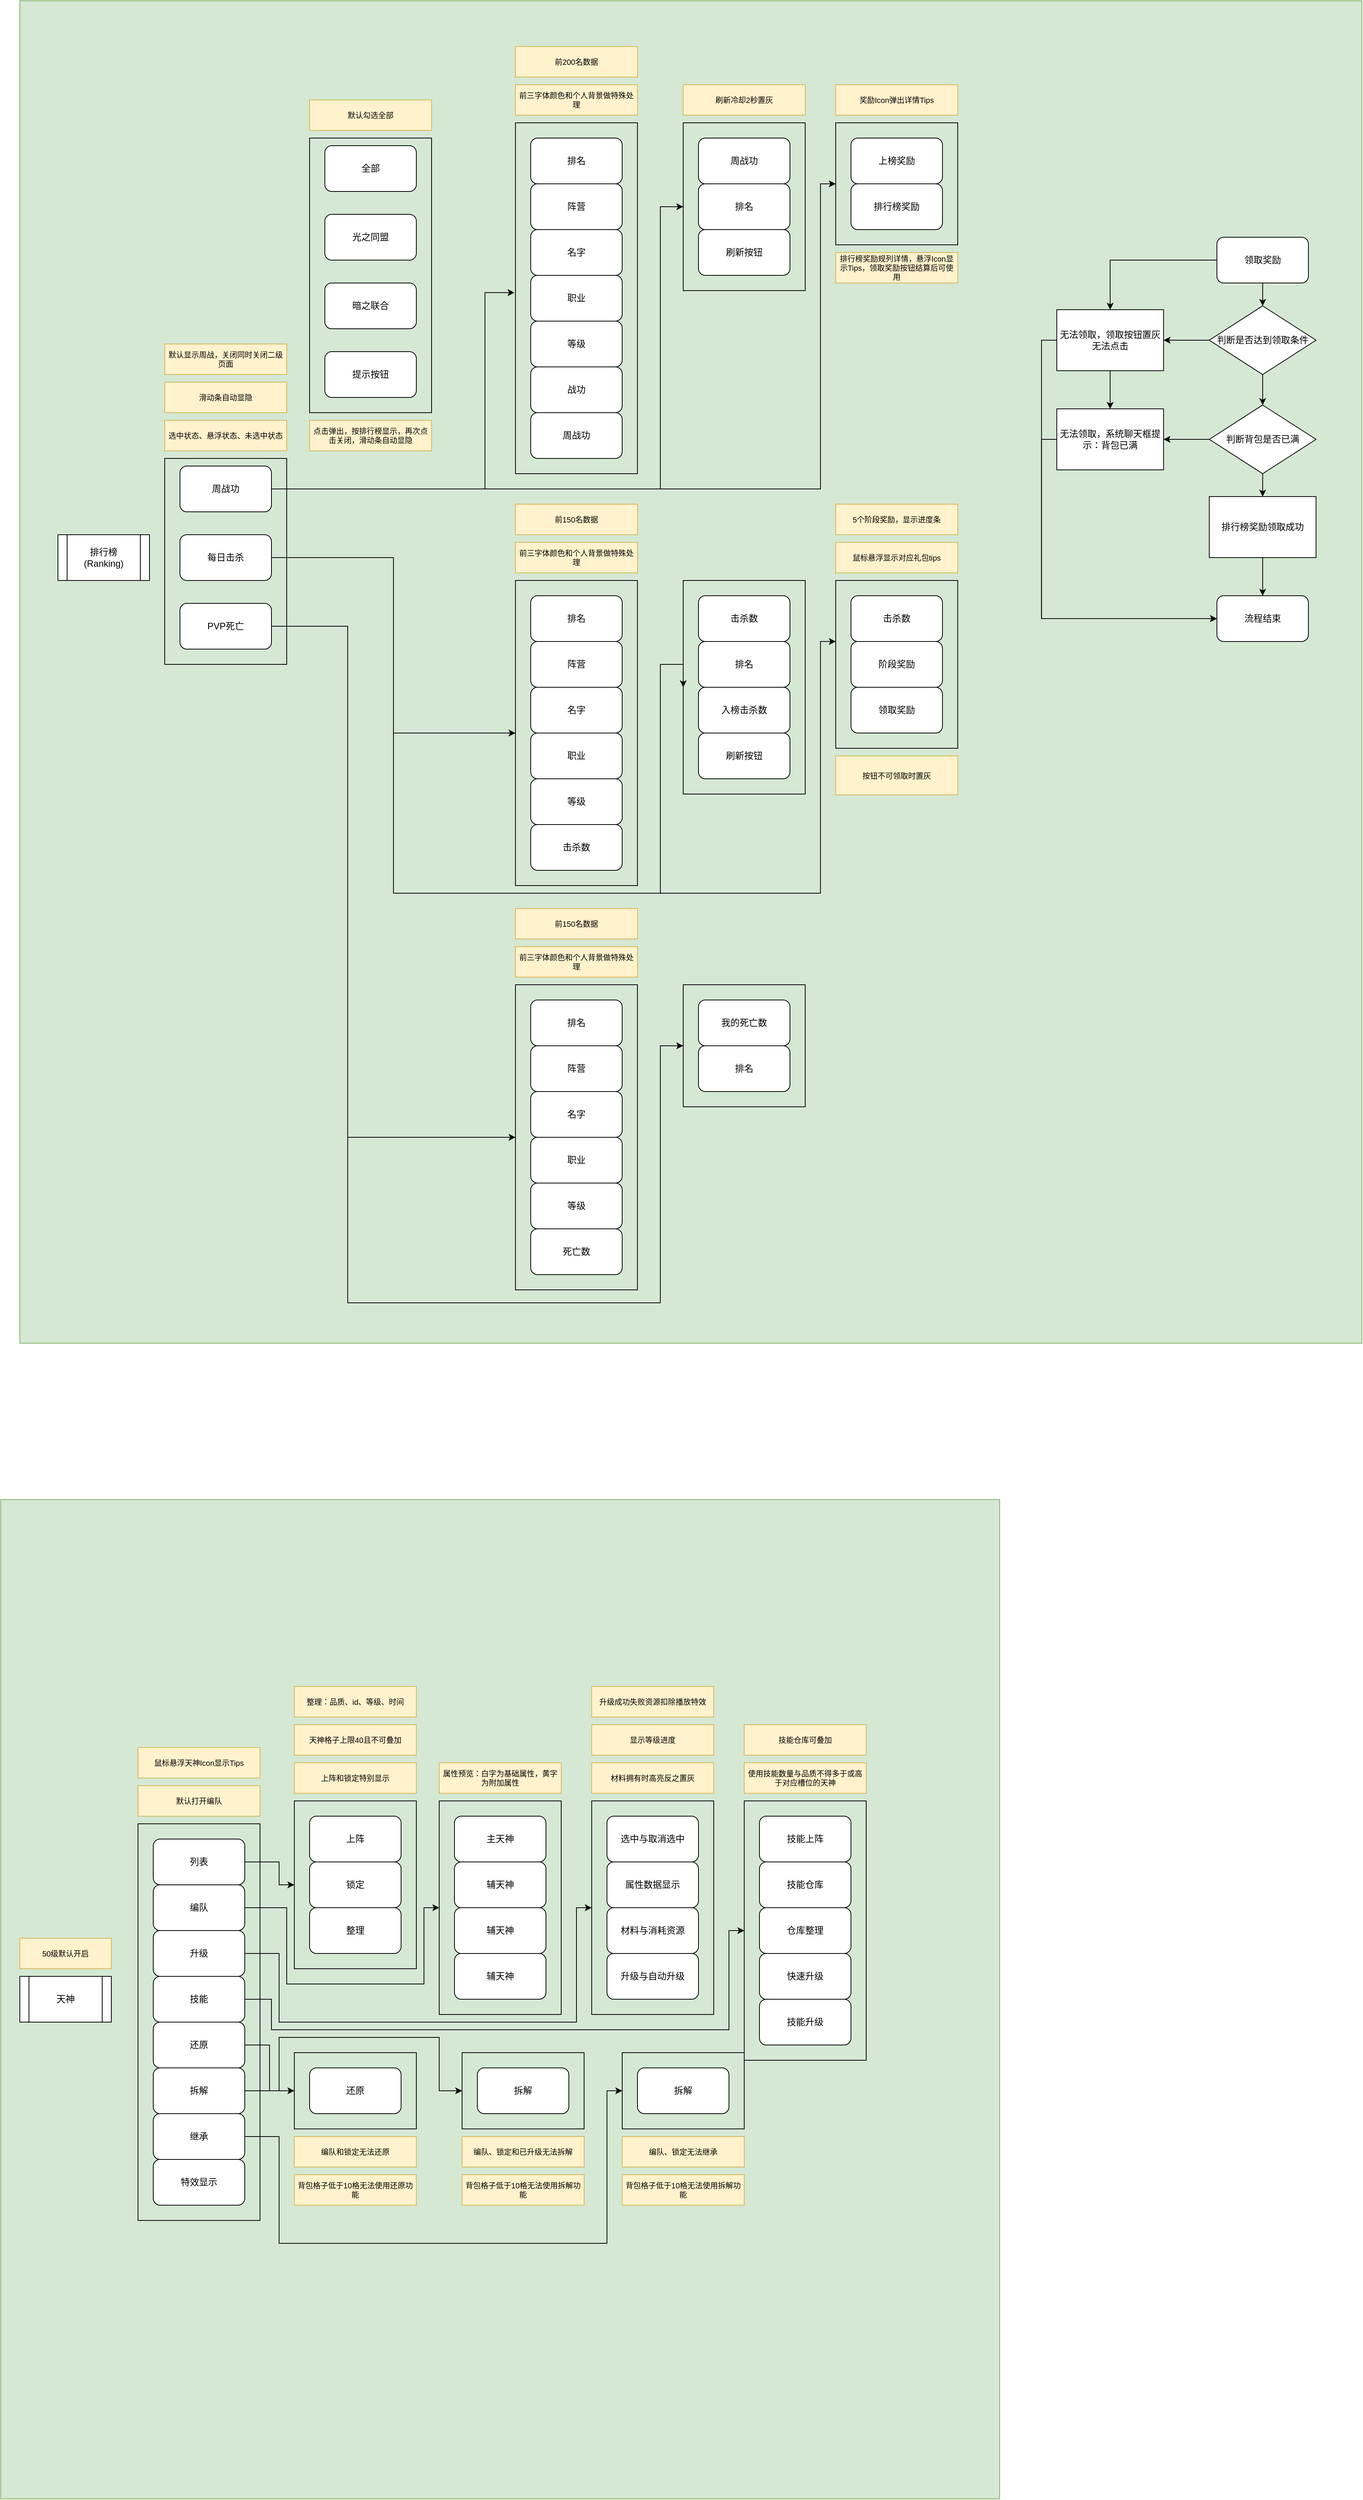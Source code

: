 <mxfile version="21.7.5" type="device">
  <diagram name="第 1 页" id="pP-eCMK7QGOQflEDIPFj">
    <mxGraphModel dx="3585" dy="2937" grid="1" gridSize="10" guides="1" tooltips="1" connect="1" arrows="1" fold="1" page="1" pageScale="1" pageWidth="1169" pageHeight="827" math="0" shadow="0">
      <root>
        <mxCell id="0" />
        <mxCell id="1" parent="0" />
        <mxCell id="ScN_dg_D9OF8ne4CUoRm-143" value="" style="group" vertex="1" connectable="0" parent="1">
          <mxGeometry x="290" y="-780" width="1760" height="1760" as="geometry" />
        </mxCell>
        <mxCell id="ScN_dg_D9OF8ne4CUoRm-142" value="" style="whiteSpace=wrap;html=1;aspect=fixed;fillColor=#d5e8d4;strokeColor=#82b366;" vertex="1" parent="ScN_dg_D9OF8ne4CUoRm-143">
          <mxGeometry width="1760" height="1760" as="geometry" />
        </mxCell>
        <mxCell id="ScN_dg_D9OF8ne4CUoRm-55" value="" style="rounded=0;whiteSpace=wrap;html=1;fillStyle=auto;fillColor=none;" vertex="1" parent="ScN_dg_D9OF8ne4CUoRm-143">
          <mxGeometry x="1070" y="160" width="160" height="160" as="geometry" />
        </mxCell>
        <mxCell id="ScN_dg_D9OF8ne4CUoRm-49" value="" style="rounded=0;whiteSpace=wrap;html=1;fillStyle=auto;fillColor=none;" vertex="1" parent="ScN_dg_D9OF8ne4CUoRm-143">
          <mxGeometry x="870" y="160" width="160" height="220" as="geometry" />
        </mxCell>
        <mxCell id="ScN_dg_D9OF8ne4CUoRm-41" value="" style="rounded=0;whiteSpace=wrap;html=1;fillStyle=auto;fillColor=none;" vertex="1" parent="ScN_dg_D9OF8ne4CUoRm-143">
          <mxGeometry x="650" y="160" width="160" height="460" as="geometry" />
        </mxCell>
        <mxCell id="ScN_dg_D9OF8ne4CUoRm-72" value="" style="rounded=0;whiteSpace=wrap;html=1;fillStyle=auto;fillColor=none;" vertex="1" parent="ScN_dg_D9OF8ne4CUoRm-143">
          <mxGeometry x="870" y="760" width="160" height="280" as="geometry" />
        </mxCell>
        <mxCell id="ScN_dg_D9OF8ne4CUoRm-66" value="" style="rounded=0;whiteSpace=wrap;html=1;fillStyle=auto;fillColor=none;" vertex="1" parent="ScN_dg_D9OF8ne4CUoRm-143">
          <mxGeometry x="650" y="760" width="160" height="400" as="geometry" />
        </mxCell>
        <mxCell id="ScN_dg_D9OF8ne4CUoRm-17" value="" style="rounded=0;whiteSpace=wrap;html=1;fillStyle=auto;fillColor=none;" vertex="1" parent="ScN_dg_D9OF8ne4CUoRm-143">
          <mxGeometry x="190" y="600" width="160" height="270" as="geometry" />
        </mxCell>
        <mxCell id="ScN_dg_D9OF8ne4CUoRm-12" value="排行榜&lt;br style=&quot;border-color: var(--border-color);&quot;&gt;(Ranking)" style="shape=process;whiteSpace=wrap;html=1;backgroundOutline=1;" vertex="1" parent="ScN_dg_D9OF8ne4CUoRm-143">
          <mxGeometry x="50" y="700" width="120" height="60" as="geometry" />
        </mxCell>
        <mxCell id="ScN_dg_D9OF8ne4CUoRm-43" style="edgeStyle=orthogonalEdgeStyle;rounded=0;orthogonalLoop=1;jettySize=auto;html=1;exitX=1;exitY=0.5;exitDx=0;exitDy=0;entryX=-0.008;entryY=0.484;entryDx=0;entryDy=0;entryPerimeter=0;" edge="1" parent="ScN_dg_D9OF8ne4CUoRm-143" source="ScN_dg_D9OF8ne4CUoRm-13" target="ScN_dg_D9OF8ne4CUoRm-41">
          <mxGeometry relative="1" as="geometry">
            <Array as="points">
              <mxPoint x="610" y="640" />
              <mxPoint x="610" y="383" />
            </Array>
          </mxGeometry>
        </mxCell>
        <mxCell id="ScN_dg_D9OF8ne4CUoRm-50" style="edgeStyle=orthogonalEdgeStyle;rounded=0;orthogonalLoop=1;jettySize=auto;html=1;exitX=1;exitY=0.5;exitDx=0;exitDy=0;entryX=0;entryY=0.5;entryDx=0;entryDy=0;" edge="1" parent="ScN_dg_D9OF8ne4CUoRm-143" source="ScN_dg_D9OF8ne4CUoRm-13" target="ScN_dg_D9OF8ne4CUoRm-49">
          <mxGeometry relative="1" as="geometry">
            <Array as="points">
              <mxPoint x="840" y="640" />
              <mxPoint x="840" y="270" />
            </Array>
          </mxGeometry>
        </mxCell>
        <mxCell id="ScN_dg_D9OF8ne4CUoRm-56" style="edgeStyle=orthogonalEdgeStyle;rounded=0;orthogonalLoop=1;jettySize=auto;html=1;exitX=1;exitY=0.5;exitDx=0;exitDy=0;entryX=0;entryY=0.5;entryDx=0;entryDy=0;" edge="1" parent="ScN_dg_D9OF8ne4CUoRm-143" source="ScN_dg_D9OF8ne4CUoRm-13" target="ScN_dg_D9OF8ne4CUoRm-55">
          <mxGeometry relative="1" as="geometry">
            <Array as="points">
              <mxPoint x="1050" y="640" />
              <mxPoint x="1050" y="240" />
            </Array>
          </mxGeometry>
        </mxCell>
        <mxCell id="ScN_dg_D9OF8ne4CUoRm-13" value="周战功" style="rounded=1;whiteSpace=wrap;html=1;" vertex="1" parent="ScN_dg_D9OF8ne4CUoRm-143">
          <mxGeometry x="210" y="610" width="120" height="60" as="geometry" />
        </mxCell>
        <mxCell id="ScN_dg_D9OF8ne4CUoRm-79" style="edgeStyle=orthogonalEdgeStyle;rounded=0;orthogonalLoop=1;jettySize=auto;html=1;exitX=1;exitY=0.5;exitDx=0;exitDy=0;entryX=0;entryY=0.5;entryDx=0;entryDy=0;" edge="1" parent="ScN_dg_D9OF8ne4CUoRm-143" source="ScN_dg_D9OF8ne4CUoRm-14" target="ScN_dg_D9OF8ne4CUoRm-66">
          <mxGeometry relative="1" as="geometry" />
        </mxCell>
        <mxCell id="ScN_dg_D9OF8ne4CUoRm-83" style="edgeStyle=orthogonalEdgeStyle;rounded=0;orthogonalLoop=1;jettySize=auto;html=1;exitX=1;exitY=0.5;exitDx=0;exitDy=0;entryX=0;entryY=0.5;entryDx=0;entryDy=0;" edge="1" parent="ScN_dg_D9OF8ne4CUoRm-143" source="ScN_dg_D9OF8ne4CUoRm-14" target="ScN_dg_D9OF8ne4CUoRm-72">
          <mxGeometry relative="1" as="geometry">
            <Array as="points">
              <mxPoint x="490" y="730" />
              <mxPoint x="490" y="1170" />
              <mxPoint x="840" y="1170" />
              <mxPoint x="840" y="870" />
            </Array>
          </mxGeometry>
        </mxCell>
        <mxCell id="ScN_dg_D9OF8ne4CUoRm-84" style="edgeStyle=orthogonalEdgeStyle;rounded=0;orthogonalLoop=1;jettySize=auto;html=1;exitX=1;exitY=0.5;exitDx=0;exitDy=0;" edge="1" parent="ScN_dg_D9OF8ne4CUoRm-143" source="ScN_dg_D9OF8ne4CUoRm-14">
          <mxGeometry relative="1" as="geometry">
            <mxPoint x="1070" y="840" as="targetPoint" />
            <Array as="points">
              <mxPoint x="490" y="730" />
              <mxPoint x="490" y="1170" />
              <mxPoint x="1050" y="1170" />
              <mxPoint x="1050" y="840" />
            </Array>
          </mxGeometry>
        </mxCell>
        <mxCell id="ScN_dg_D9OF8ne4CUoRm-14" value="每日击杀" style="rounded=1;whiteSpace=wrap;html=1;" vertex="1" parent="ScN_dg_D9OF8ne4CUoRm-143">
          <mxGeometry x="210" y="700" width="120" height="60" as="geometry" />
        </mxCell>
        <mxCell id="ScN_dg_D9OF8ne4CUoRm-15" value="PVP死亡" style="rounded=1;whiteSpace=wrap;html=1;" vertex="1" parent="ScN_dg_D9OF8ne4CUoRm-143">
          <mxGeometry x="210" y="790" width="120" height="60" as="geometry" />
        </mxCell>
        <mxCell id="ScN_dg_D9OF8ne4CUoRm-20" value="选中状态、悬浮状态、未选中状态" style="text;whiteSpace=wrap;html=1;align=center;verticalAlign=middle;fontSize=10;fillColor=#fff2cc;strokeColor=#d6b656;" vertex="1" parent="ScN_dg_D9OF8ne4CUoRm-143">
          <mxGeometry x="190" y="550" width="160" height="40" as="geometry" />
        </mxCell>
        <mxCell id="ScN_dg_D9OF8ne4CUoRm-21" value="滑动条自动显隐" style="text;whiteSpace=wrap;html=1;align=center;verticalAlign=middle;fontSize=10;fillColor=#fff2cc;strokeColor=#d6b656;" vertex="1" parent="ScN_dg_D9OF8ne4CUoRm-143">
          <mxGeometry x="190" y="500" width="160" height="40" as="geometry" />
        </mxCell>
        <mxCell id="ScN_dg_D9OF8ne4CUoRm-25" value="" style="rounded=0;whiteSpace=wrap;html=1;fillStyle=auto;fillColor=none;" vertex="1" parent="ScN_dg_D9OF8ne4CUoRm-143">
          <mxGeometry x="380" y="180" width="160" height="360" as="geometry" />
        </mxCell>
        <mxCell id="ScN_dg_D9OF8ne4CUoRm-26" value="全部" style="rounded=1;whiteSpace=wrap;html=1;" vertex="1" parent="ScN_dg_D9OF8ne4CUoRm-143">
          <mxGeometry x="400" y="190" width="120" height="60" as="geometry" />
        </mxCell>
        <mxCell id="ScN_dg_D9OF8ne4CUoRm-27" value="光之同盟" style="rounded=1;whiteSpace=wrap;html=1;" vertex="1" parent="ScN_dg_D9OF8ne4CUoRm-143">
          <mxGeometry x="400" y="280" width="120" height="60" as="geometry" />
        </mxCell>
        <mxCell id="ScN_dg_D9OF8ne4CUoRm-28" value="暗之联合" style="rounded=1;whiteSpace=wrap;html=1;" vertex="1" parent="ScN_dg_D9OF8ne4CUoRm-143">
          <mxGeometry x="400" y="370" width="120" height="60" as="geometry" />
        </mxCell>
        <mxCell id="ScN_dg_D9OF8ne4CUoRm-29" value="默认勾选全部" style="text;whiteSpace=wrap;html=1;align=center;verticalAlign=middle;fontSize=10;fillColor=#fff2cc;strokeColor=#d6b656;" vertex="1" parent="ScN_dg_D9OF8ne4CUoRm-143">
          <mxGeometry x="380" y="130" width="160" height="40" as="geometry" />
        </mxCell>
        <mxCell id="ScN_dg_D9OF8ne4CUoRm-30" value="提示按钮" style="rounded=1;whiteSpace=wrap;html=1;" vertex="1" parent="ScN_dg_D9OF8ne4CUoRm-143">
          <mxGeometry x="400" y="460" width="120" height="60" as="geometry" />
        </mxCell>
        <mxCell id="ScN_dg_D9OF8ne4CUoRm-31" value="点击弹出，按排行榜显示，再次点击关闭，滑动条自动显隐" style="text;whiteSpace=wrap;html=1;align=center;verticalAlign=middle;fontSize=10;fillColor=#fff2cc;strokeColor=#d6b656;" vertex="1" parent="ScN_dg_D9OF8ne4CUoRm-143">
          <mxGeometry x="380" y="550" width="160" height="40" as="geometry" />
        </mxCell>
        <mxCell id="ScN_dg_D9OF8ne4CUoRm-34" value="排名" style="rounded=1;whiteSpace=wrap;html=1;" vertex="1" parent="ScN_dg_D9OF8ne4CUoRm-143">
          <mxGeometry x="670" y="180" width="120" height="60" as="geometry" />
        </mxCell>
        <mxCell id="ScN_dg_D9OF8ne4CUoRm-35" value="阵营" style="rounded=1;whiteSpace=wrap;html=1;" vertex="1" parent="ScN_dg_D9OF8ne4CUoRm-143">
          <mxGeometry x="670" y="240" width="120" height="60" as="geometry" />
        </mxCell>
        <mxCell id="ScN_dg_D9OF8ne4CUoRm-36" value="名字" style="rounded=1;whiteSpace=wrap;html=1;" vertex="1" parent="ScN_dg_D9OF8ne4CUoRm-143">
          <mxGeometry x="670" y="300" width="120" height="60" as="geometry" />
        </mxCell>
        <mxCell id="ScN_dg_D9OF8ne4CUoRm-37" value="职业" style="rounded=1;whiteSpace=wrap;html=1;" vertex="1" parent="ScN_dg_D9OF8ne4CUoRm-143">
          <mxGeometry x="670" y="360" width="120" height="60" as="geometry" />
        </mxCell>
        <mxCell id="ScN_dg_D9OF8ne4CUoRm-38" value="等级" style="rounded=1;whiteSpace=wrap;html=1;" vertex="1" parent="ScN_dg_D9OF8ne4CUoRm-143">
          <mxGeometry x="670" y="420" width="120" height="60" as="geometry" />
        </mxCell>
        <mxCell id="ScN_dg_D9OF8ne4CUoRm-39" value="战功" style="rounded=1;whiteSpace=wrap;html=1;" vertex="1" parent="ScN_dg_D9OF8ne4CUoRm-143">
          <mxGeometry x="670" y="480" width="120" height="60" as="geometry" />
        </mxCell>
        <mxCell id="ScN_dg_D9OF8ne4CUoRm-40" value="周战功" style="rounded=1;whiteSpace=wrap;html=1;" vertex="1" parent="ScN_dg_D9OF8ne4CUoRm-143">
          <mxGeometry x="670" y="540" width="120" height="60" as="geometry" />
        </mxCell>
        <mxCell id="ScN_dg_D9OF8ne4CUoRm-44" value="前200名数据" style="text;whiteSpace=wrap;html=1;align=center;verticalAlign=middle;fontSize=10;fillColor=#fff2cc;strokeColor=#d6b656;" vertex="1" parent="ScN_dg_D9OF8ne4CUoRm-143">
          <mxGeometry x="650" y="60" width="160" height="40" as="geometry" />
        </mxCell>
        <mxCell id="ScN_dg_D9OF8ne4CUoRm-45" value="前三字体颜色和个人背景做特殊处理" style="text;whiteSpace=wrap;html=1;align=center;verticalAlign=middle;fontSize=10;fillColor=#fff2cc;strokeColor=#d6b656;" vertex="1" parent="ScN_dg_D9OF8ne4CUoRm-143">
          <mxGeometry x="650" y="110" width="160" height="40" as="geometry" />
        </mxCell>
        <mxCell id="ScN_dg_D9OF8ne4CUoRm-46" value="周战功" style="rounded=1;whiteSpace=wrap;html=1;" vertex="1" parent="ScN_dg_D9OF8ne4CUoRm-143">
          <mxGeometry x="890" y="180" width="120" height="60" as="geometry" />
        </mxCell>
        <mxCell id="ScN_dg_D9OF8ne4CUoRm-47" value="排名" style="rounded=1;whiteSpace=wrap;html=1;" vertex="1" parent="ScN_dg_D9OF8ne4CUoRm-143">
          <mxGeometry x="890" y="240" width="120" height="60" as="geometry" />
        </mxCell>
        <mxCell id="ScN_dg_D9OF8ne4CUoRm-48" value="刷新按钮" style="rounded=1;whiteSpace=wrap;html=1;" vertex="1" parent="ScN_dg_D9OF8ne4CUoRm-143">
          <mxGeometry x="890" y="300" width="120" height="60" as="geometry" />
        </mxCell>
        <mxCell id="ScN_dg_D9OF8ne4CUoRm-51" value="刷新冷却2秒置灰" style="text;whiteSpace=wrap;html=1;align=center;verticalAlign=middle;fontSize=10;fillColor=#fff2cc;strokeColor=#d6b656;" vertex="1" parent="ScN_dg_D9OF8ne4CUoRm-143">
          <mxGeometry x="870" y="110" width="160" height="40" as="geometry" />
        </mxCell>
        <mxCell id="ScN_dg_D9OF8ne4CUoRm-52" value="上榜奖励" style="rounded=1;whiteSpace=wrap;html=1;" vertex="1" parent="ScN_dg_D9OF8ne4CUoRm-143">
          <mxGeometry x="1090" y="180" width="120" height="60" as="geometry" />
        </mxCell>
        <mxCell id="ScN_dg_D9OF8ne4CUoRm-53" value="排行榜奖励" style="rounded=1;whiteSpace=wrap;html=1;" vertex="1" parent="ScN_dg_D9OF8ne4CUoRm-143">
          <mxGeometry x="1090" y="240" width="120" height="60" as="geometry" />
        </mxCell>
        <mxCell id="ScN_dg_D9OF8ne4CUoRm-57" value="奖励Icon弹出详情Tips" style="text;whiteSpace=wrap;html=1;align=center;verticalAlign=middle;fontSize=10;fillColor=#fff2cc;strokeColor=#d6b656;" vertex="1" parent="ScN_dg_D9OF8ne4CUoRm-143">
          <mxGeometry x="1070" y="110" width="160" height="40" as="geometry" />
        </mxCell>
        <mxCell id="ScN_dg_D9OF8ne4CUoRm-58" value="排行榜奖励规列详情，悬浮Icon显示Tips，领取奖励按钮结算后可使用" style="text;whiteSpace=wrap;html=1;align=center;verticalAlign=middle;fontSize=10;fillColor=#fff2cc;strokeColor=#d6b656;" vertex="1" parent="ScN_dg_D9OF8ne4CUoRm-143">
          <mxGeometry x="1070" y="330" width="160" height="40" as="geometry" />
        </mxCell>
        <mxCell id="ScN_dg_D9OF8ne4CUoRm-59" value="排名" style="rounded=1;whiteSpace=wrap;html=1;" vertex="1" parent="ScN_dg_D9OF8ne4CUoRm-143">
          <mxGeometry x="670" y="780" width="120" height="60" as="geometry" />
        </mxCell>
        <mxCell id="ScN_dg_D9OF8ne4CUoRm-60" value="阵营" style="rounded=1;whiteSpace=wrap;html=1;" vertex="1" parent="ScN_dg_D9OF8ne4CUoRm-143">
          <mxGeometry x="670" y="840" width="120" height="60" as="geometry" />
        </mxCell>
        <mxCell id="ScN_dg_D9OF8ne4CUoRm-61" value="名字" style="rounded=1;whiteSpace=wrap;html=1;" vertex="1" parent="ScN_dg_D9OF8ne4CUoRm-143">
          <mxGeometry x="670" y="900" width="120" height="60" as="geometry" />
        </mxCell>
        <mxCell id="ScN_dg_D9OF8ne4CUoRm-62" value="职业" style="rounded=1;whiteSpace=wrap;html=1;" vertex="1" parent="ScN_dg_D9OF8ne4CUoRm-143">
          <mxGeometry x="670" y="960" width="120" height="60" as="geometry" />
        </mxCell>
        <mxCell id="ScN_dg_D9OF8ne4CUoRm-63" value="等级" style="rounded=1;whiteSpace=wrap;html=1;" vertex="1" parent="ScN_dg_D9OF8ne4CUoRm-143">
          <mxGeometry x="670" y="1020" width="120" height="60" as="geometry" />
        </mxCell>
        <mxCell id="ScN_dg_D9OF8ne4CUoRm-64" value="击杀数" style="rounded=1;whiteSpace=wrap;html=1;" vertex="1" parent="ScN_dg_D9OF8ne4CUoRm-143">
          <mxGeometry x="670" y="1080" width="120" height="60" as="geometry" />
        </mxCell>
        <mxCell id="ScN_dg_D9OF8ne4CUoRm-67" value="前150名数据" style="text;whiteSpace=wrap;html=1;align=center;verticalAlign=middle;fontSize=10;fillColor=#fff2cc;strokeColor=#d6b656;" vertex="1" parent="ScN_dg_D9OF8ne4CUoRm-143">
          <mxGeometry x="650" y="660" width="160" height="40" as="geometry" />
        </mxCell>
        <mxCell id="ScN_dg_D9OF8ne4CUoRm-68" value="前三字体颜色和个人背景做特殊处理" style="text;whiteSpace=wrap;html=1;align=center;verticalAlign=middle;fontSize=10;fillColor=#fff2cc;strokeColor=#d6b656;" vertex="1" parent="ScN_dg_D9OF8ne4CUoRm-143">
          <mxGeometry x="650" y="710" width="160" height="40" as="geometry" />
        </mxCell>
        <mxCell id="ScN_dg_D9OF8ne4CUoRm-69" value="击杀数" style="rounded=1;whiteSpace=wrap;html=1;" vertex="1" parent="ScN_dg_D9OF8ne4CUoRm-143">
          <mxGeometry x="890" y="780" width="120" height="60" as="geometry" />
        </mxCell>
        <mxCell id="ScN_dg_D9OF8ne4CUoRm-70" value="排名" style="rounded=1;whiteSpace=wrap;html=1;" vertex="1" parent="ScN_dg_D9OF8ne4CUoRm-143">
          <mxGeometry x="890" y="840" width="120" height="60" as="geometry" />
        </mxCell>
        <mxCell id="ScN_dg_D9OF8ne4CUoRm-71" value="入榜击杀数" style="rounded=1;whiteSpace=wrap;html=1;" vertex="1" parent="ScN_dg_D9OF8ne4CUoRm-143">
          <mxGeometry x="890" y="900" width="120" height="60" as="geometry" />
        </mxCell>
        <mxCell id="ScN_dg_D9OF8ne4CUoRm-85" value="" style="rounded=0;whiteSpace=wrap;html=1;fillStyle=auto;fillColor=none;" vertex="1" parent="ScN_dg_D9OF8ne4CUoRm-143">
          <mxGeometry x="870" y="1290" width="160" height="160" as="geometry" />
        </mxCell>
        <mxCell id="ScN_dg_D9OF8ne4CUoRm-117" style="edgeStyle=orthogonalEdgeStyle;rounded=0;orthogonalLoop=1;jettySize=auto;html=1;exitX=1;exitY=0.5;exitDx=0;exitDy=0;entryX=0;entryY=0.5;entryDx=0;entryDy=0;" edge="1" parent="ScN_dg_D9OF8ne4CUoRm-143" source="ScN_dg_D9OF8ne4CUoRm-15" target="ScN_dg_D9OF8ne4CUoRm-85">
          <mxGeometry relative="1" as="geometry">
            <Array as="points">
              <mxPoint x="430" y="820" />
              <mxPoint x="430" y="1707" />
              <mxPoint x="840" y="1707" />
              <mxPoint x="840" y="1370" />
            </Array>
          </mxGeometry>
        </mxCell>
        <mxCell id="ScN_dg_D9OF8ne4CUoRm-86" value="" style="rounded=0;whiteSpace=wrap;html=1;fillStyle=auto;fillColor=none;" vertex="1" parent="ScN_dg_D9OF8ne4CUoRm-143">
          <mxGeometry x="650" y="1290" width="160" height="400" as="geometry" />
        </mxCell>
        <mxCell id="ScN_dg_D9OF8ne4CUoRm-106" style="edgeStyle=orthogonalEdgeStyle;rounded=0;orthogonalLoop=1;jettySize=auto;html=1;exitX=1;exitY=0.5;exitDx=0;exitDy=0;entryX=0;entryY=0.5;entryDx=0;entryDy=0;" edge="1" parent="ScN_dg_D9OF8ne4CUoRm-143" source="ScN_dg_D9OF8ne4CUoRm-15" target="ScN_dg_D9OF8ne4CUoRm-86">
          <mxGeometry relative="1" as="geometry">
            <Array as="points">
              <mxPoint x="430" y="820" />
              <mxPoint x="430" y="1490" />
            </Array>
          </mxGeometry>
        </mxCell>
        <mxCell id="ScN_dg_D9OF8ne4CUoRm-87" value="排名" style="rounded=1;whiteSpace=wrap;html=1;" vertex="1" parent="ScN_dg_D9OF8ne4CUoRm-143">
          <mxGeometry x="670" y="1310" width="120" height="60" as="geometry" />
        </mxCell>
        <mxCell id="ScN_dg_D9OF8ne4CUoRm-88" value="阵营" style="rounded=1;whiteSpace=wrap;html=1;" vertex="1" parent="ScN_dg_D9OF8ne4CUoRm-143">
          <mxGeometry x="670" y="1370" width="120" height="60" as="geometry" />
        </mxCell>
        <mxCell id="ScN_dg_D9OF8ne4CUoRm-89" value="名字" style="rounded=1;whiteSpace=wrap;html=1;" vertex="1" parent="ScN_dg_D9OF8ne4CUoRm-143">
          <mxGeometry x="670" y="1430" width="120" height="60" as="geometry" />
        </mxCell>
        <mxCell id="ScN_dg_D9OF8ne4CUoRm-90" value="职业" style="rounded=1;whiteSpace=wrap;html=1;" vertex="1" parent="ScN_dg_D9OF8ne4CUoRm-143">
          <mxGeometry x="670" y="1490" width="120" height="60" as="geometry" />
        </mxCell>
        <mxCell id="ScN_dg_D9OF8ne4CUoRm-91" value="等级" style="rounded=1;whiteSpace=wrap;html=1;" vertex="1" parent="ScN_dg_D9OF8ne4CUoRm-143">
          <mxGeometry x="670" y="1550" width="120" height="60" as="geometry" />
        </mxCell>
        <mxCell id="ScN_dg_D9OF8ne4CUoRm-92" value="死亡数" style="rounded=1;whiteSpace=wrap;html=1;" vertex="1" parent="ScN_dg_D9OF8ne4CUoRm-143">
          <mxGeometry x="670" y="1610" width="120" height="60" as="geometry" />
        </mxCell>
        <mxCell id="ScN_dg_D9OF8ne4CUoRm-93" value="前150名数据" style="text;whiteSpace=wrap;html=1;align=center;verticalAlign=middle;fontSize=10;fillColor=#fff2cc;strokeColor=#d6b656;" vertex="1" parent="ScN_dg_D9OF8ne4CUoRm-143">
          <mxGeometry x="650" y="1190" width="160" height="40" as="geometry" />
        </mxCell>
        <mxCell id="ScN_dg_D9OF8ne4CUoRm-94" value="前三字体颜色和个人背景做特殊处理" style="text;whiteSpace=wrap;html=1;align=center;verticalAlign=middle;fontSize=10;fillColor=#fff2cc;strokeColor=#d6b656;" vertex="1" parent="ScN_dg_D9OF8ne4CUoRm-143">
          <mxGeometry x="650" y="1240" width="160" height="40" as="geometry" />
        </mxCell>
        <mxCell id="ScN_dg_D9OF8ne4CUoRm-95" value="我的死亡数" style="rounded=1;whiteSpace=wrap;html=1;" vertex="1" parent="ScN_dg_D9OF8ne4CUoRm-143">
          <mxGeometry x="890" y="1310" width="120" height="60" as="geometry" />
        </mxCell>
        <mxCell id="ScN_dg_D9OF8ne4CUoRm-96" value="排名" style="rounded=1;whiteSpace=wrap;html=1;" vertex="1" parent="ScN_dg_D9OF8ne4CUoRm-143">
          <mxGeometry x="890" y="1370" width="120" height="60" as="geometry" />
        </mxCell>
        <mxCell id="ScN_dg_D9OF8ne4CUoRm-107" value="" style="rounded=0;whiteSpace=wrap;html=1;fillStyle=auto;fillColor=none;" vertex="1" parent="ScN_dg_D9OF8ne4CUoRm-143">
          <mxGeometry x="1070" y="760" width="160" height="220" as="geometry" />
        </mxCell>
        <mxCell id="ScN_dg_D9OF8ne4CUoRm-108" value="击杀数" style="rounded=1;whiteSpace=wrap;html=1;" vertex="1" parent="ScN_dg_D9OF8ne4CUoRm-143">
          <mxGeometry x="1090" y="780" width="120" height="60" as="geometry" />
        </mxCell>
        <mxCell id="ScN_dg_D9OF8ne4CUoRm-109" value="阶段奖励" style="rounded=1;whiteSpace=wrap;html=1;" vertex="1" parent="ScN_dg_D9OF8ne4CUoRm-143">
          <mxGeometry x="1090" y="840" width="120" height="60" as="geometry" />
        </mxCell>
        <mxCell id="ScN_dg_D9OF8ne4CUoRm-110" value="领取奖励" style="rounded=1;whiteSpace=wrap;html=1;" vertex="1" parent="ScN_dg_D9OF8ne4CUoRm-143">
          <mxGeometry x="1090" y="900" width="120" height="60" as="geometry" />
        </mxCell>
        <mxCell id="ScN_dg_D9OF8ne4CUoRm-111" value="5个阶段奖励，显示进度条" style="text;whiteSpace=wrap;html=1;align=center;verticalAlign=middle;fontSize=10;fillColor=#fff2cc;strokeColor=#d6b656;" vertex="1" parent="ScN_dg_D9OF8ne4CUoRm-143">
          <mxGeometry x="1070" y="660" width="160" height="40" as="geometry" />
        </mxCell>
        <mxCell id="ScN_dg_D9OF8ne4CUoRm-112" value="鼠标悬浮显示对应礼包tips" style="text;whiteSpace=wrap;html=1;align=center;verticalAlign=middle;fontSize=10;fillColor=#fff2cc;strokeColor=#d6b656;" vertex="1" parent="ScN_dg_D9OF8ne4CUoRm-143">
          <mxGeometry x="1070" y="710" width="160" height="40" as="geometry" />
        </mxCell>
        <mxCell id="ScN_dg_D9OF8ne4CUoRm-113" value="按钮不可领取时置灰" style="text;whiteSpace=wrap;html=1;align=center;verticalAlign=middle;fontSize=10;fillColor=#fff2cc;strokeColor=#d6b656;" vertex="1" parent="ScN_dg_D9OF8ne4CUoRm-143">
          <mxGeometry x="1070" y="990" width="160" height="51" as="geometry" />
        </mxCell>
        <mxCell id="ScN_dg_D9OF8ne4CUoRm-114" value="刷新按钮" style="rounded=1;whiteSpace=wrap;html=1;" vertex="1" parent="ScN_dg_D9OF8ne4CUoRm-143">
          <mxGeometry x="890" y="960" width="120" height="60" as="geometry" />
        </mxCell>
        <mxCell id="ScN_dg_D9OF8ne4CUoRm-118" value="默认显示周战，关闭同时关闭二级页面" style="text;whiteSpace=wrap;html=1;align=center;verticalAlign=middle;fontSize=10;fillColor=#fff2cc;strokeColor=#d6b656;" vertex="1" parent="ScN_dg_D9OF8ne4CUoRm-143">
          <mxGeometry x="190" y="450" width="160" height="40" as="geometry" />
        </mxCell>
        <mxCell id="ScN_dg_D9OF8ne4CUoRm-120" value="领取奖励" style="rounded=1;whiteSpace=wrap;html=1;" vertex="1" parent="ScN_dg_D9OF8ne4CUoRm-143">
          <mxGeometry x="1569.91" y="310" width="120" height="60" as="geometry" />
        </mxCell>
        <mxCell id="ScN_dg_D9OF8ne4CUoRm-121" value="判断是否达到领取条件" style="rhombus;whiteSpace=wrap;html=1;" vertex="1" parent="ScN_dg_D9OF8ne4CUoRm-143">
          <mxGeometry x="1559.91" y="400" width="140" height="90" as="geometry" />
        </mxCell>
        <mxCell id="ScN_dg_D9OF8ne4CUoRm-126" style="edgeStyle=orthogonalEdgeStyle;rounded=0;orthogonalLoop=1;jettySize=auto;html=1;exitX=0.5;exitY=1;exitDx=0;exitDy=0;entryX=0.5;entryY=0;entryDx=0;entryDy=0;" edge="1" parent="ScN_dg_D9OF8ne4CUoRm-143" source="ScN_dg_D9OF8ne4CUoRm-120" target="ScN_dg_D9OF8ne4CUoRm-121">
          <mxGeometry relative="1" as="geometry" />
        </mxCell>
        <mxCell id="ScN_dg_D9OF8ne4CUoRm-122" value="判断背包是否已满" style="rhombus;whiteSpace=wrap;html=1;" vertex="1" parent="ScN_dg_D9OF8ne4CUoRm-143">
          <mxGeometry x="1559.91" y="530" width="140" height="90" as="geometry" />
        </mxCell>
        <mxCell id="ScN_dg_D9OF8ne4CUoRm-127" style="edgeStyle=orthogonalEdgeStyle;rounded=0;orthogonalLoop=1;jettySize=auto;html=1;exitX=0.5;exitY=1;exitDx=0;exitDy=0;entryX=0.5;entryY=0;entryDx=0;entryDy=0;" edge="1" parent="ScN_dg_D9OF8ne4CUoRm-143" source="ScN_dg_D9OF8ne4CUoRm-121" target="ScN_dg_D9OF8ne4CUoRm-122">
          <mxGeometry relative="1" as="geometry" />
        </mxCell>
        <mxCell id="ScN_dg_D9OF8ne4CUoRm-123" value="排行榜奖励领取成功" style="rounded=0;whiteSpace=wrap;html=1;" vertex="1" parent="ScN_dg_D9OF8ne4CUoRm-143">
          <mxGeometry x="1559.91" y="650" width="140" height="80" as="geometry" />
        </mxCell>
        <mxCell id="ScN_dg_D9OF8ne4CUoRm-128" style="edgeStyle=orthogonalEdgeStyle;rounded=0;orthogonalLoop=1;jettySize=auto;html=1;exitX=0.5;exitY=1;exitDx=0;exitDy=0;entryX=0.5;entryY=0;entryDx=0;entryDy=0;" edge="1" parent="ScN_dg_D9OF8ne4CUoRm-143" source="ScN_dg_D9OF8ne4CUoRm-122" target="ScN_dg_D9OF8ne4CUoRm-123">
          <mxGeometry relative="1" as="geometry" />
        </mxCell>
        <mxCell id="ScN_dg_D9OF8ne4CUoRm-138" style="edgeStyle=orthogonalEdgeStyle;rounded=0;orthogonalLoop=1;jettySize=auto;html=1;exitX=0;exitY=0.5;exitDx=0;exitDy=0;" edge="1" parent="ScN_dg_D9OF8ne4CUoRm-143" source="ScN_dg_D9OF8ne4CUoRm-124">
          <mxGeometry relative="1" as="geometry">
            <mxPoint x="1569.91" y="810" as="targetPoint" />
            <Array as="points">
              <mxPoint x="1339.91" y="445" />
              <mxPoint x="1339.91" y="810" />
            </Array>
          </mxGeometry>
        </mxCell>
        <mxCell id="ScN_dg_D9OF8ne4CUoRm-124" value="无法领取，领取按钮置灰无法点击" style="rounded=0;whiteSpace=wrap;html=1;" vertex="1" parent="ScN_dg_D9OF8ne4CUoRm-143">
          <mxGeometry x="1359.91" y="405" width="140" height="80" as="geometry" />
        </mxCell>
        <mxCell id="ScN_dg_D9OF8ne4CUoRm-129" style="edgeStyle=orthogonalEdgeStyle;rounded=0;orthogonalLoop=1;jettySize=auto;html=1;exitX=0;exitY=0.5;exitDx=0;exitDy=0;entryX=0.5;entryY=0;entryDx=0;entryDy=0;" edge="1" parent="ScN_dg_D9OF8ne4CUoRm-143" source="ScN_dg_D9OF8ne4CUoRm-120" target="ScN_dg_D9OF8ne4CUoRm-124">
          <mxGeometry relative="1" as="geometry" />
        </mxCell>
        <mxCell id="ScN_dg_D9OF8ne4CUoRm-130" style="edgeStyle=orthogonalEdgeStyle;rounded=0;orthogonalLoop=1;jettySize=auto;html=1;exitX=0;exitY=0.5;exitDx=0;exitDy=0;entryX=1;entryY=0.5;entryDx=0;entryDy=0;" edge="1" parent="ScN_dg_D9OF8ne4CUoRm-143" source="ScN_dg_D9OF8ne4CUoRm-121" target="ScN_dg_D9OF8ne4CUoRm-124">
          <mxGeometry relative="1" as="geometry" />
        </mxCell>
        <mxCell id="ScN_dg_D9OF8ne4CUoRm-125" value="无法领取，系统聊天框提示：背包已满" style="rounded=0;whiteSpace=wrap;html=1;" vertex="1" parent="ScN_dg_D9OF8ne4CUoRm-143">
          <mxGeometry x="1359.91" y="535" width="140" height="80" as="geometry" />
        </mxCell>
        <mxCell id="ScN_dg_D9OF8ne4CUoRm-131" style="edgeStyle=orthogonalEdgeStyle;rounded=0;orthogonalLoop=1;jettySize=auto;html=1;" edge="1" parent="ScN_dg_D9OF8ne4CUoRm-143" source="ScN_dg_D9OF8ne4CUoRm-122" target="ScN_dg_D9OF8ne4CUoRm-125">
          <mxGeometry relative="1" as="geometry" />
        </mxCell>
        <mxCell id="ScN_dg_D9OF8ne4CUoRm-132" style="edgeStyle=orthogonalEdgeStyle;rounded=0;orthogonalLoop=1;jettySize=auto;html=1;exitX=0.5;exitY=1;exitDx=0;exitDy=0;entryX=0.5;entryY=0;entryDx=0;entryDy=0;" edge="1" parent="ScN_dg_D9OF8ne4CUoRm-143" source="ScN_dg_D9OF8ne4CUoRm-124" target="ScN_dg_D9OF8ne4CUoRm-125">
          <mxGeometry relative="1" as="geometry" />
        </mxCell>
        <mxCell id="ScN_dg_D9OF8ne4CUoRm-135" value="流程结束" style="rounded=1;whiteSpace=wrap;html=1;" vertex="1" parent="ScN_dg_D9OF8ne4CUoRm-143">
          <mxGeometry x="1569.91" y="780" width="120" height="60" as="geometry" />
        </mxCell>
        <mxCell id="ScN_dg_D9OF8ne4CUoRm-136" style="edgeStyle=orthogonalEdgeStyle;rounded=0;orthogonalLoop=1;jettySize=auto;html=1;exitX=0.5;exitY=1;exitDx=0;exitDy=0;" edge="1" parent="ScN_dg_D9OF8ne4CUoRm-143" source="ScN_dg_D9OF8ne4CUoRm-123" target="ScN_dg_D9OF8ne4CUoRm-135">
          <mxGeometry relative="1" as="geometry" />
        </mxCell>
        <mxCell id="ScN_dg_D9OF8ne4CUoRm-137" style="edgeStyle=orthogonalEdgeStyle;rounded=0;orthogonalLoop=1;jettySize=auto;html=1;exitX=0;exitY=0.5;exitDx=0;exitDy=0;entryX=0;entryY=0.5;entryDx=0;entryDy=0;" edge="1" parent="ScN_dg_D9OF8ne4CUoRm-143" source="ScN_dg_D9OF8ne4CUoRm-125" target="ScN_dg_D9OF8ne4CUoRm-135">
          <mxGeometry relative="1" as="geometry" />
        </mxCell>
        <mxCell id="ScN_dg_D9OF8ne4CUoRm-315" value="" style="group" vertex="1" connectable="0" parent="1">
          <mxGeometry x="265" y="1185" width="1310" height="1310" as="geometry" />
        </mxCell>
        <mxCell id="ScN_dg_D9OF8ne4CUoRm-314" value="" style="whiteSpace=wrap;html=1;aspect=fixed;fillColor=#d5e8d4;strokeColor=#82b366;" vertex="1" parent="ScN_dg_D9OF8ne4CUoRm-315">
          <mxGeometry width="1310" height="1310" as="geometry" />
        </mxCell>
        <mxCell id="ScN_dg_D9OF8ne4CUoRm-156" value="" style="rounded=0;whiteSpace=wrap;html=1;fillColor=none;" vertex="1" parent="ScN_dg_D9OF8ne4CUoRm-315">
          <mxGeometry x="180" y="425" width="160" height="520" as="geometry" />
        </mxCell>
        <mxCell id="ScN_dg_D9OF8ne4CUoRm-145" value="天神" style="shape=process;whiteSpace=wrap;html=1;backgroundOutline=1;" vertex="1" parent="ScN_dg_D9OF8ne4CUoRm-315">
          <mxGeometry x="25" y="625" width="120" height="60" as="geometry" />
        </mxCell>
        <mxCell id="ScN_dg_D9OF8ne4CUoRm-147" value="默认打开编队" style="text;whiteSpace=wrap;html=1;align=center;verticalAlign=middle;fontSize=10;fillColor=#fff2cc;strokeColor=#d6b656;" vertex="1" parent="ScN_dg_D9OF8ne4CUoRm-315">
          <mxGeometry x="180" y="375" width="160" height="40" as="geometry" />
        </mxCell>
        <mxCell id="ScN_dg_D9OF8ne4CUoRm-148" value="50级默认开启" style="text;whiteSpace=wrap;html=1;align=center;verticalAlign=middle;fontSize=10;fillColor=#fff2cc;strokeColor=#d6b656;" vertex="1" parent="ScN_dg_D9OF8ne4CUoRm-315">
          <mxGeometry x="25" y="575" width="120" height="40" as="geometry" />
        </mxCell>
        <mxCell id="ScN_dg_D9OF8ne4CUoRm-149" value="列表" style="rounded=1;whiteSpace=wrap;html=1;" vertex="1" parent="ScN_dg_D9OF8ne4CUoRm-315">
          <mxGeometry x="200" y="445" width="120" height="60" as="geometry" />
        </mxCell>
        <mxCell id="ScN_dg_D9OF8ne4CUoRm-150" value="编队" style="rounded=1;whiteSpace=wrap;html=1;" vertex="1" parent="ScN_dg_D9OF8ne4CUoRm-315">
          <mxGeometry x="200" y="505" width="120" height="60" as="geometry" />
        </mxCell>
        <mxCell id="ScN_dg_D9OF8ne4CUoRm-151" value="升级" style="rounded=1;whiteSpace=wrap;html=1;" vertex="1" parent="ScN_dg_D9OF8ne4CUoRm-315">
          <mxGeometry x="200" y="565" width="120" height="60" as="geometry" />
        </mxCell>
        <mxCell id="ScN_dg_D9OF8ne4CUoRm-152" value="技能" style="rounded=1;whiteSpace=wrap;html=1;" vertex="1" parent="ScN_dg_D9OF8ne4CUoRm-315">
          <mxGeometry x="200" y="625" width="120" height="60" as="geometry" />
        </mxCell>
        <mxCell id="ScN_dg_D9OF8ne4CUoRm-153" value="还原" style="rounded=1;whiteSpace=wrap;html=1;" vertex="1" parent="ScN_dg_D9OF8ne4CUoRm-315">
          <mxGeometry x="200" y="685" width="120" height="60" as="geometry" />
        </mxCell>
        <mxCell id="ScN_dg_D9OF8ne4CUoRm-154" value="拆解" style="rounded=1;whiteSpace=wrap;html=1;" vertex="1" parent="ScN_dg_D9OF8ne4CUoRm-315">
          <mxGeometry x="200" y="745" width="120" height="60" as="geometry" />
        </mxCell>
        <mxCell id="ScN_dg_D9OF8ne4CUoRm-155" value="继承" style="rounded=1;whiteSpace=wrap;html=1;" vertex="1" parent="ScN_dg_D9OF8ne4CUoRm-315">
          <mxGeometry x="200" y="805" width="120" height="60" as="geometry" />
        </mxCell>
        <mxCell id="ScN_dg_D9OF8ne4CUoRm-157" value="" style="rounded=0;whiteSpace=wrap;html=1;fillColor=none;" vertex="1" parent="ScN_dg_D9OF8ne4CUoRm-315">
          <mxGeometry x="575" y="395" width="160" height="280" as="geometry" />
        </mxCell>
        <mxCell id="ScN_dg_D9OF8ne4CUoRm-165" style="edgeStyle=orthogonalEdgeStyle;rounded=0;orthogonalLoop=1;jettySize=auto;html=1;exitX=1;exitY=0.5;exitDx=0;exitDy=0;" edge="1" parent="ScN_dg_D9OF8ne4CUoRm-315" source="ScN_dg_D9OF8ne4CUoRm-150" target="ScN_dg_D9OF8ne4CUoRm-157">
          <mxGeometry relative="1" as="geometry">
            <Array as="points">
              <mxPoint x="375" y="535" />
              <mxPoint x="375" y="635" />
              <mxPoint x="555" y="635" />
              <mxPoint x="555" y="535" />
            </Array>
          </mxGeometry>
        </mxCell>
        <mxCell id="ScN_dg_D9OF8ne4CUoRm-158" value="主天神" style="rounded=1;whiteSpace=wrap;html=1;" vertex="1" parent="ScN_dg_D9OF8ne4CUoRm-315">
          <mxGeometry x="595" y="415" width="120" height="60" as="geometry" />
        </mxCell>
        <mxCell id="ScN_dg_D9OF8ne4CUoRm-159" value="辅天神" style="rounded=1;whiteSpace=wrap;html=1;" vertex="1" parent="ScN_dg_D9OF8ne4CUoRm-315">
          <mxGeometry x="595" y="475" width="120" height="60" as="geometry" />
        </mxCell>
        <mxCell id="ScN_dg_D9OF8ne4CUoRm-160" value="辅天神" style="rounded=1;whiteSpace=wrap;html=1;" vertex="1" parent="ScN_dg_D9OF8ne4CUoRm-315">
          <mxGeometry x="595" y="535" width="120" height="60" as="geometry" />
        </mxCell>
        <mxCell id="ScN_dg_D9OF8ne4CUoRm-161" value="辅天神" style="rounded=1;whiteSpace=wrap;html=1;" vertex="1" parent="ScN_dg_D9OF8ne4CUoRm-315">
          <mxGeometry x="595" y="595" width="120" height="60" as="geometry" />
        </mxCell>
        <mxCell id="ScN_dg_D9OF8ne4CUoRm-166" value="鼠标悬浮天神Icon显示Tips" style="text;whiteSpace=wrap;html=1;align=center;verticalAlign=middle;fontSize=10;fillColor=#fff2cc;strokeColor=#d6b656;" vertex="1" parent="ScN_dg_D9OF8ne4CUoRm-315">
          <mxGeometry x="180" y="325" width="160" height="40" as="geometry" />
        </mxCell>
        <mxCell id="ScN_dg_D9OF8ne4CUoRm-167" value="属性预览：白字为基础属性，黄字为附加属性" style="text;whiteSpace=wrap;html=1;align=center;verticalAlign=middle;fontSize=10;fillColor=#fff2cc;strokeColor=#d6b656;" vertex="1" parent="ScN_dg_D9OF8ne4CUoRm-315">
          <mxGeometry x="575" y="345" width="160" height="40" as="geometry" />
        </mxCell>
        <mxCell id="ScN_dg_D9OF8ne4CUoRm-168" value="" style="rounded=0;whiteSpace=wrap;html=1;fillColor=none;" vertex="1" parent="ScN_dg_D9OF8ne4CUoRm-315">
          <mxGeometry x="385" y="395" width="160" height="220" as="geometry" />
        </mxCell>
        <mxCell id="ScN_dg_D9OF8ne4CUoRm-174" style="edgeStyle=orthogonalEdgeStyle;rounded=0;orthogonalLoop=1;jettySize=auto;html=1;exitX=1;exitY=0.5;exitDx=0;exitDy=0;entryX=0;entryY=0.5;entryDx=0;entryDy=0;" edge="1" parent="ScN_dg_D9OF8ne4CUoRm-315" source="ScN_dg_D9OF8ne4CUoRm-149" target="ScN_dg_D9OF8ne4CUoRm-168">
          <mxGeometry relative="1" as="geometry">
            <Array as="points">
              <mxPoint x="365" y="475" />
              <mxPoint x="365" y="505" />
            </Array>
          </mxGeometry>
        </mxCell>
        <mxCell id="ScN_dg_D9OF8ne4CUoRm-169" value="上阵" style="rounded=1;whiteSpace=wrap;html=1;" vertex="1" parent="ScN_dg_D9OF8ne4CUoRm-315">
          <mxGeometry x="405" y="415" width="120" height="60" as="geometry" />
        </mxCell>
        <mxCell id="ScN_dg_D9OF8ne4CUoRm-170" value="锁定" style="rounded=1;whiteSpace=wrap;html=1;" vertex="1" parent="ScN_dg_D9OF8ne4CUoRm-315">
          <mxGeometry x="405" y="475" width="120" height="60" as="geometry" />
        </mxCell>
        <mxCell id="ScN_dg_D9OF8ne4CUoRm-171" value="整理" style="rounded=1;whiteSpace=wrap;html=1;" vertex="1" parent="ScN_dg_D9OF8ne4CUoRm-315">
          <mxGeometry x="405" y="535" width="120" height="60" as="geometry" />
        </mxCell>
        <mxCell id="ScN_dg_D9OF8ne4CUoRm-173" value="上阵和锁定特别显示" style="text;whiteSpace=wrap;html=1;align=center;verticalAlign=middle;fontSize=10;fillColor=#fff2cc;strokeColor=#d6b656;" vertex="1" parent="ScN_dg_D9OF8ne4CUoRm-315">
          <mxGeometry x="385" y="345" width="160" height="40" as="geometry" />
        </mxCell>
        <mxCell id="ScN_dg_D9OF8ne4CUoRm-176" value="天神格子上限40且不可叠加" style="text;whiteSpace=wrap;html=1;align=center;verticalAlign=middle;fontSize=10;fillColor=#fff2cc;strokeColor=#d6b656;" vertex="1" parent="ScN_dg_D9OF8ne4CUoRm-315">
          <mxGeometry x="385" y="295" width="160" height="40" as="geometry" />
        </mxCell>
        <mxCell id="ScN_dg_D9OF8ne4CUoRm-177" value="整理：品质、id、等级、时间" style="text;whiteSpace=wrap;html=1;align=center;verticalAlign=middle;fontSize=10;fillColor=#fff2cc;strokeColor=#d6b656;" vertex="1" parent="ScN_dg_D9OF8ne4CUoRm-315">
          <mxGeometry x="385" y="245" width="160" height="40" as="geometry" />
        </mxCell>
        <mxCell id="ScN_dg_D9OF8ne4CUoRm-178" value="" style="rounded=0;whiteSpace=wrap;html=1;fillColor=none;" vertex="1" parent="ScN_dg_D9OF8ne4CUoRm-315">
          <mxGeometry x="775" y="395" width="160" height="280" as="geometry" />
        </mxCell>
        <mxCell id="ScN_dg_D9OF8ne4CUoRm-194" style="edgeStyle=orthogonalEdgeStyle;rounded=0;orthogonalLoop=1;jettySize=auto;html=1;exitX=1;exitY=0.5;exitDx=0;exitDy=0;entryX=0;entryY=0.5;entryDx=0;entryDy=0;" edge="1" parent="ScN_dg_D9OF8ne4CUoRm-315" source="ScN_dg_D9OF8ne4CUoRm-151" target="ScN_dg_D9OF8ne4CUoRm-178">
          <mxGeometry relative="1" as="geometry">
            <Array as="points">
              <mxPoint x="365" y="595" />
              <mxPoint x="365" y="685" />
              <mxPoint x="755" y="685" />
              <mxPoint x="755" y="535" />
            </Array>
          </mxGeometry>
        </mxCell>
        <mxCell id="ScN_dg_D9OF8ne4CUoRm-179" value="选中与取消选中" style="rounded=1;whiteSpace=wrap;html=1;" vertex="1" parent="ScN_dg_D9OF8ne4CUoRm-315">
          <mxGeometry x="795" y="415" width="120" height="60" as="geometry" />
        </mxCell>
        <mxCell id="ScN_dg_D9OF8ne4CUoRm-180" value="属性数据显示" style="rounded=1;whiteSpace=wrap;html=1;" vertex="1" parent="ScN_dg_D9OF8ne4CUoRm-315">
          <mxGeometry x="795" y="475" width="120" height="60" as="geometry" />
        </mxCell>
        <mxCell id="ScN_dg_D9OF8ne4CUoRm-181" value="材料与消耗资源" style="rounded=1;whiteSpace=wrap;html=1;" vertex="1" parent="ScN_dg_D9OF8ne4CUoRm-315">
          <mxGeometry x="795" y="535" width="120" height="60" as="geometry" />
        </mxCell>
        <mxCell id="ScN_dg_D9OF8ne4CUoRm-182" value="升级与自动升级" style="rounded=1;whiteSpace=wrap;html=1;" vertex="1" parent="ScN_dg_D9OF8ne4CUoRm-315">
          <mxGeometry x="795" y="595" width="120" height="60" as="geometry" />
        </mxCell>
        <mxCell id="ScN_dg_D9OF8ne4CUoRm-183" value="材料拥有时高亮反之置灰" style="text;whiteSpace=wrap;html=1;align=center;verticalAlign=middle;fontSize=10;fillColor=#fff2cc;strokeColor=#d6b656;" vertex="1" parent="ScN_dg_D9OF8ne4CUoRm-315">
          <mxGeometry x="775" y="345" width="160" height="40" as="geometry" />
        </mxCell>
        <mxCell id="ScN_dg_D9OF8ne4CUoRm-184" value="显示等级进度" style="text;whiteSpace=wrap;html=1;align=center;verticalAlign=middle;fontSize=10;fillColor=#fff2cc;strokeColor=#d6b656;" vertex="1" parent="ScN_dg_D9OF8ne4CUoRm-315">
          <mxGeometry x="775" y="295" width="160" height="40" as="geometry" />
        </mxCell>
        <mxCell id="ScN_dg_D9OF8ne4CUoRm-185" value="升级成功失败资源扣除播放特效" style="text;whiteSpace=wrap;html=1;align=center;verticalAlign=middle;fontSize=10;fillColor=#fff2cc;strokeColor=#d6b656;" vertex="1" parent="ScN_dg_D9OF8ne4CUoRm-315">
          <mxGeometry x="775" y="245" width="160" height="40" as="geometry" />
        </mxCell>
        <mxCell id="ScN_dg_D9OF8ne4CUoRm-186" value="" style="rounded=0;whiteSpace=wrap;html=1;fillColor=none;" vertex="1" parent="ScN_dg_D9OF8ne4CUoRm-315">
          <mxGeometry x="975" y="395" width="160" height="340" as="geometry" />
        </mxCell>
        <mxCell id="ScN_dg_D9OF8ne4CUoRm-196" style="edgeStyle=orthogonalEdgeStyle;rounded=0;orthogonalLoop=1;jettySize=auto;html=1;entryX=0;entryY=0.5;entryDx=0;entryDy=0;" edge="1" parent="ScN_dg_D9OF8ne4CUoRm-315" source="ScN_dg_D9OF8ne4CUoRm-152" target="ScN_dg_D9OF8ne4CUoRm-186">
          <mxGeometry relative="1" as="geometry">
            <Array as="points">
              <mxPoint x="355" y="655" />
              <mxPoint x="355" y="695" />
              <mxPoint x="955" y="695" />
              <mxPoint x="955" y="565" />
            </Array>
          </mxGeometry>
        </mxCell>
        <mxCell id="ScN_dg_D9OF8ne4CUoRm-187" value="技能上阵" style="rounded=1;whiteSpace=wrap;html=1;" vertex="1" parent="ScN_dg_D9OF8ne4CUoRm-315">
          <mxGeometry x="995" y="415" width="120" height="60" as="geometry" />
        </mxCell>
        <mxCell id="ScN_dg_D9OF8ne4CUoRm-188" value="技能仓库" style="rounded=1;whiteSpace=wrap;html=1;" vertex="1" parent="ScN_dg_D9OF8ne4CUoRm-315">
          <mxGeometry x="995" y="475" width="120" height="60" as="geometry" />
        </mxCell>
        <mxCell id="ScN_dg_D9OF8ne4CUoRm-189" value="仓库整理" style="rounded=1;whiteSpace=wrap;html=1;" vertex="1" parent="ScN_dg_D9OF8ne4CUoRm-315">
          <mxGeometry x="995" y="535" width="120" height="60" as="geometry" />
        </mxCell>
        <mxCell id="ScN_dg_D9OF8ne4CUoRm-190" value="快速升级" style="rounded=1;whiteSpace=wrap;html=1;" vertex="1" parent="ScN_dg_D9OF8ne4CUoRm-315">
          <mxGeometry x="995" y="595" width="120" height="60" as="geometry" />
        </mxCell>
        <mxCell id="ScN_dg_D9OF8ne4CUoRm-191" value="使用技能数量与品质不得多于或高于对应槽位的天神" style="text;whiteSpace=wrap;html=1;align=center;verticalAlign=middle;fontSize=10;fillColor=#fff2cc;strokeColor=#d6b656;" vertex="1" parent="ScN_dg_D9OF8ne4CUoRm-315">
          <mxGeometry x="975" y="345" width="160" height="40" as="geometry" />
        </mxCell>
        <mxCell id="ScN_dg_D9OF8ne4CUoRm-192" value="技能仓库可叠加" style="text;whiteSpace=wrap;html=1;align=center;verticalAlign=middle;fontSize=10;fillColor=#fff2cc;strokeColor=#d6b656;" vertex="1" parent="ScN_dg_D9OF8ne4CUoRm-315">
          <mxGeometry x="975" y="295" width="160" height="40" as="geometry" />
        </mxCell>
        <mxCell id="ScN_dg_D9OF8ne4CUoRm-195" value="技能升级" style="rounded=1;whiteSpace=wrap;html=1;" vertex="1" parent="ScN_dg_D9OF8ne4CUoRm-315">
          <mxGeometry x="995" y="655" width="120" height="60" as="geometry" />
        </mxCell>
        <mxCell id="ScN_dg_D9OF8ne4CUoRm-197" value="" style="rounded=0;whiteSpace=wrap;html=1;fillColor=none;" vertex="1" parent="ScN_dg_D9OF8ne4CUoRm-315">
          <mxGeometry x="385" y="725" width="160" height="100" as="geometry" />
        </mxCell>
        <mxCell id="ScN_dg_D9OF8ne4CUoRm-207" style="edgeStyle=orthogonalEdgeStyle;rounded=0;orthogonalLoop=1;jettySize=auto;html=1;exitX=1;exitY=0.5;exitDx=0;exitDy=0;entryX=0;entryY=0.5;entryDx=0;entryDy=0;" edge="1" parent="ScN_dg_D9OF8ne4CUoRm-315" source="ScN_dg_D9OF8ne4CUoRm-153" target="ScN_dg_D9OF8ne4CUoRm-197">
          <mxGeometry relative="1" as="geometry" />
        </mxCell>
        <mxCell id="ScN_dg_D9OF8ne4CUoRm-198" value="还原" style="rounded=1;whiteSpace=wrap;html=1;" vertex="1" parent="ScN_dg_D9OF8ne4CUoRm-315">
          <mxGeometry x="405" y="745" width="120" height="60" as="geometry" />
        </mxCell>
        <mxCell id="ScN_dg_D9OF8ne4CUoRm-205" value="编队和锁定无法还原" style="text;whiteSpace=wrap;html=1;align=center;verticalAlign=middle;fontSize=10;fillColor=#fff2cc;strokeColor=#d6b656;" vertex="1" parent="ScN_dg_D9OF8ne4CUoRm-315">
          <mxGeometry x="385" y="835" width="160" height="40" as="geometry" />
        </mxCell>
        <mxCell id="ScN_dg_D9OF8ne4CUoRm-206" value="背包格子低于10格无法使用还原功能" style="text;whiteSpace=wrap;html=1;align=center;verticalAlign=middle;fontSize=10;fillColor=#fff2cc;strokeColor=#d6b656;" vertex="1" parent="ScN_dg_D9OF8ne4CUoRm-315">
          <mxGeometry x="385" y="885" width="160" height="40" as="geometry" />
        </mxCell>
        <mxCell id="ScN_dg_D9OF8ne4CUoRm-208" value="" style="rounded=0;whiteSpace=wrap;html=1;fillColor=none;" vertex="1" parent="ScN_dg_D9OF8ne4CUoRm-315">
          <mxGeometry x="605" y="725" width="160" height="100" as="geometry" />
        </mxCell>
        <mxCell id="ScN_dg_D9OF8ne4CUoRm-212" style="edgeStyle=orthogonalEdgeStyle;rounded=0;orthogonalLoop=1;jettySize=auto;html=1;exitX=1;exitY=0.5;exitDx=0;exitDy=0;entryX=0;entryY=0.5;entryDx=0;entryDy=0;" edge="1" parent="ScN_dg_D9OF8ne4CUoRm-315" source="ScN_dg_D9OF8ne4CUoRm-154" target="ScN_dg_D9OF8ne4CUoRm-208">
          <mxGeometry relative="1" as="geometry">
            <Array as="points">
              <mxPoint x="365" y="775" />
              <mxPoint x="365" y="705" />
              <mxPoint x="575" y="705" />
              <mxPoint x="575" y="775" />
            </Array>
          </mxGeometry>
        </mxCell>
        <mxCell id="ScN_dg_D9OF8ne4CUoRm-209" value="拆解" style="rounded=1;whiteSpace=wrap;html=1;" vertex="1" parent="ScN_dg_D9OF8ne4CUoRm-315">
          <mxGeometry x="625" y="745" width="120" height="60" as="geometry" />
        </mxCell>
        <mxCell id="ScN_dg_D9OF8ne4CUoRm-210" value="编队、锁定和已升级无法拆解" style="text;whiteSpace=wrap;html=1;align=center;verticalAlign=middle;fontSize=10;fillColor=#fff2cc;strokeColor=#d6b656;" vertex="1" parent="ScN_dg_D9OF8ne4CUoRm-315">
          <mxGeometry x="605" y="835" width="160" height="40" as="geometry" />
        </mxCell>
        <mxCell id="ScN_dg_D9OF8ne4CUoRm-211" value="背包格子低于10格无法使用拆解功能" style="text;whiteSpace=wrap;html=1;align=center;verticalAlign=middle;fontSize=10;fillColor=#fff2cc;strokeColor=#d6b656;" vertex="1" parent="ScN_dg_D9OF8ne4CUoRm-315">
          <mxGeometry x="605" y="885" width="160" height="40" as="geometry" />
        </mxCell>
        <mxCell id="ScN_dg_D9OF8ne4CUoRm-213" value="" style="rounded=0;whiteSpace=wrap;html=1;fillColor=none;" vertex="1" parent="ScN_dg_D9OF8ne4CUoRm-315">
          <mxGeometry x="815" y="725" width="160" height="100" as="geometry" />
        </mxCell>
        <mxCell id="ScN_dg_D9OF8ne4CUoRm-217" style="edgeStyle=orthogonalEdgeStyle;rounded=0;orthogonalLoop=1;jettySize=auto;html=1;exitX=1;exitY=0.5;exitDx=0;exitDy=0;entryX=0;entryY=0.5;entryDx=0;entryDy=0;" edge="1" parent="ScN_dg_D9OF8ne4CUoRm-315" source="ScN_dg_D9OF8ne4CUoRm-155" target="ScN_dg_D9OF8ne4CUoRm-213">
          <mxGeometry relative="1" as="geometry">
            <Array as="points">
              <mxPoint x="365" y="835" />
              <mxPoint x="365" y="975" />
              <mxPoint x="795" y="975" />
              <mxPoint x="795" y="775" />
            </Array>
          </mxGeometry>
        </mxCell>
        <mxCell id="ScN_dg_D9OF8ne4CUoRm-214" value="拆解" style="rounded=1;whiteSpace=wrap;html=1;" vertex="1" parent="ScN_dg_D9OF8ne4CUoRm-315">
          <mxGeometry x="835" y="745" width="120" height="60" as="geometry" />
        </mxCell>
        <mxCell id="ScN_dg_D9OF8ne4CUoRm-215" value="编队、锁定无法继承" style="text;whiteSpace=wrap;html=1;align=center;verticalAlign=middle;fontSize=10;fillColor=#fff2cc;strokeColor=#d6b656;" vertex="1" parent="ScN_dg_D9OF8ne4CUoRm-315">
          <mxGeometry x="815" y="835" width="160" height="40" as="geometry" />
        </mxCell>
        <mxCell id="ScN_dg_D9OF8ne4CUoRm-216" value="背包格子低于10格无法使用拆解功能" style="text;whiteSpace=wrap;html=1;align=center;verticalAlign=middle;fontSize=10;fillColor=#fff2cc;strokeColor=#d6b656;" vertex="1" parent="ScN_dg_D9OF8ne4CUoRm-315">
          <mxGeometry x="815" y="885" width="160" height="40" as="geometry" />
        </mxCell>
        <mxCell id="ScN_dg_D9OF8ne4CUoRm-218" value="特效显示" style="rounded=1;whiteSpace=wrap;html=1;" vertex="1" parent="ScN_dg_D9OF8ne4CUoRm-315">
          <mxGeometry x="200" y="865" width="120" height="60" as="geometry" />
        </mxCell>
      </root>
    </mxGraphModel>
  </diagram>
</mxfile>
